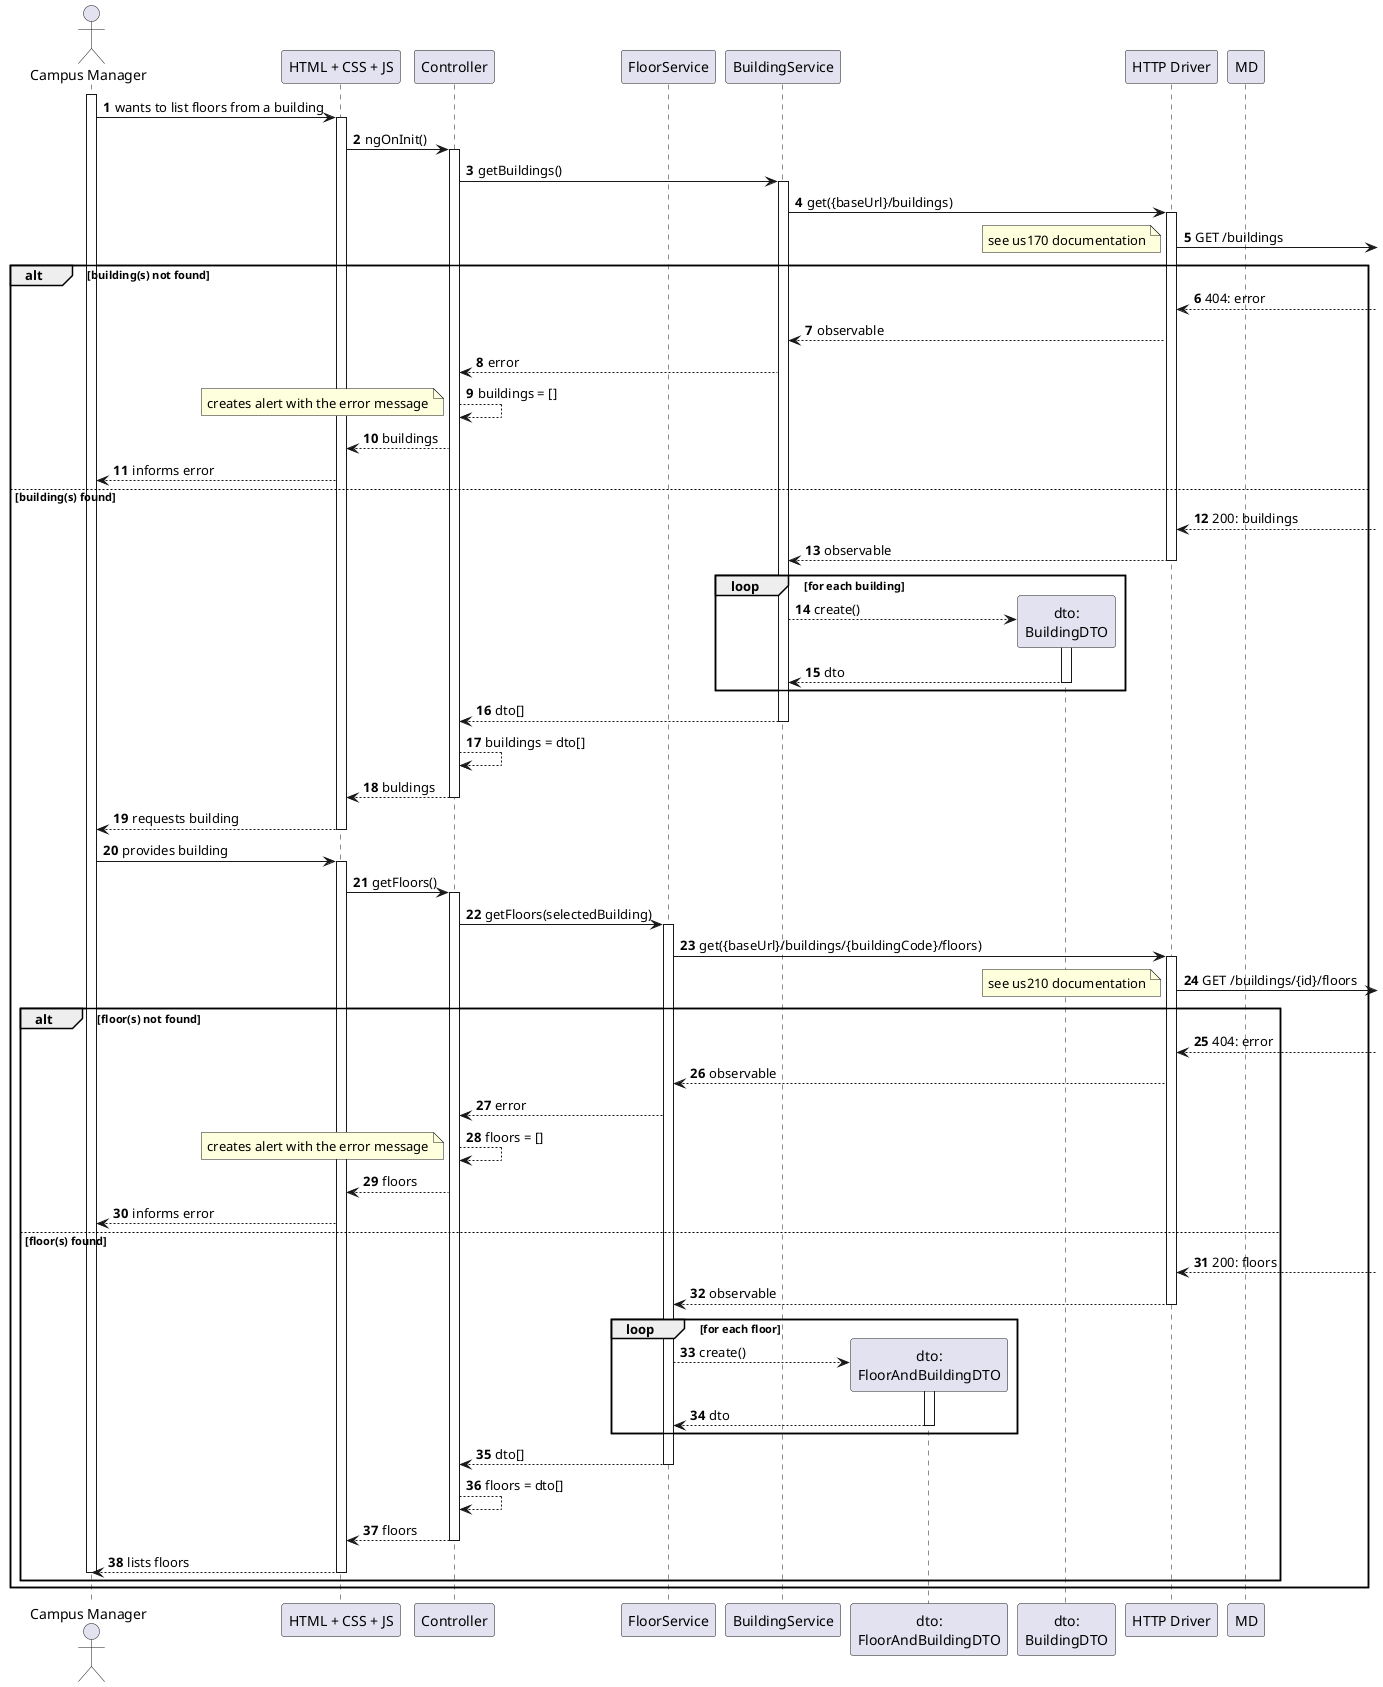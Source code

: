 @startuml
autonumber

actor "Campus Manager" as usr

participant "HTML + CSS + JS" as view
participant "Controller" as ctrl
participant "FloorService" as svc
participant "BuildingService" as b_svc
participant "dto:\nFloorAndBuildingDTO" as dto
participant "dto:\nBuildingDTO" as b_dto

participant "HTTP Driver" as http

participant "MD" as md

activate usr
    usr -> view : wants to list floors from a building
    activate view
        view -> ctrl : ngOnInit()
        activate ctrl
            ctrl -> b_svc : getBuildings()
            activate b_svc
                b_svc -> http : get({baseUrl}/buildings)
                activate http
                    http ->] : GET /buildings
                    note right : see us170 documentation
    alt building(s) not found
                    http <--] : 404: error
                    http --> b_svc : observable
                    b_svc --> ctrl : error
                    ctrl --> ctrl : buildings = []
                    note bottom : creates alert with the error message
                    ctrl --> view : buildings
                    view --> usr : informs error

    else building(s) found
                    http <--] : 200: buildings
                    http --> b_svc : observable
                deactivate http

                loop for each building
                    b_svc --> b_dto** : create()
                    activate b_dto
                        b_dto --> b_svc : dto
                    deactivate b_dto
                end

                b_svc --> ctrl : dto[]
            deactivate b_svc
            ctrl --> ctrl : buildings = dto[]
            ctrl --> view : buldings
        deactivate ctrl





        view --> usr : requests building
    deactivate view

    usr -> view : provides building
    activate view
        view -> ctrl : getFloors()
        activate ctrl
            ctrl -> svc : getFloors(selectedBuilding)
            activate svc
                svc -> http : get({baseUrl}/buildings/{buildingCode}/floors)
                activate http
                    http ->] : GET /buildings/{id}/floors
                    note right : see us210 documentation
    alt floor(s) not found
                    http <--] : 404: error
                    http --> svc : observable
                    svc --> ctrl : error
                    ctrl --> ctrl : floors = []
                    note bottom : creates alert with the error message
                    ctrl --> view : floors
                    view --> usr : informs error
    else floor(s) found
                    http <--] : 200: floors
                    http --> svc : observable
                deactivate http

                loop for each floor
                    svc --> dto** : create()
                    activate dto
                        dto --> svc : dto
                    deactivate dto
                end

                svc --> ctrl : dto[]
            deactivate svc
            ctrl --> ctrl : floors = dto[]
            ctrl --> view : floors
        deactivate ctrl
        view --> usr : lists floors
    deactivate view
deactivate usr

end
end

@enduml
